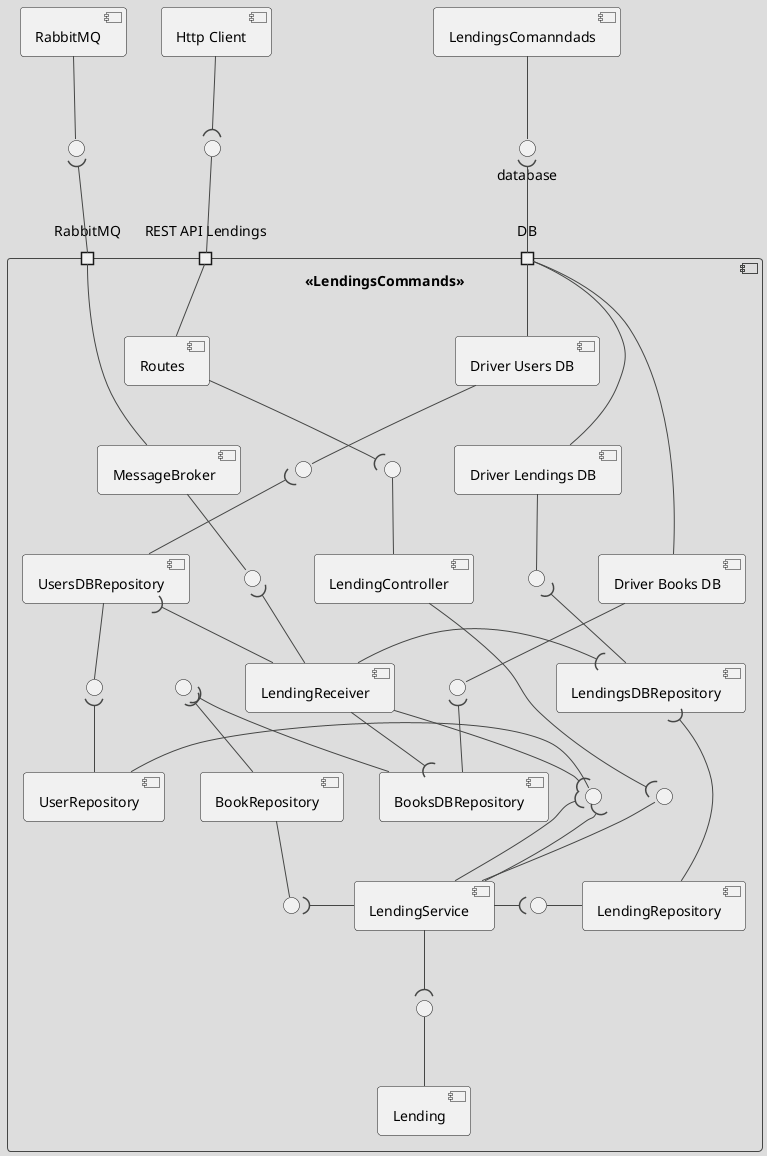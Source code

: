 @startuml
'https://plantuml.com/component-diagram

!theme toy
interface " " as LendingsDBInter

interface " " as HttpClient
interface " " as LendingsCompInter
interface "database" as LendingsDBInter

component "Http Client" as NodeHTTP

component "RabbitMQ" as LendingsComp
component "LendingsComanndads" as LendingsDB

component "<<LendingsCommands>>" as lends {

    portin "REST API Lendings" as out
    portin "RabbitMQ" as apiLendings
    portin "DB" as dbLendings

    component "Routes" as routes
    component "LendingController" as ctrl
    component "LendingService" as service
    component "Lending" as lend
    component "UsersDBRepository" as uRepo
    component "LendingReceiver" as sRepo
    component "LendingsDBRepository" as repo
    component "UserRepository" as uDriver
    component "LendingRepository" as driver
    component "Driver Users DB" as userHTTPDriver
    component "Driver Lendings DB" as lendDBDriver
    component "MessageBroker" as lendHTTPDriver

    interface " " as ctrlSer
    interface " " as routesCtr
    interface " " as model
    interface " " as lendDriver
    interface " " as userDriver
    interface " " as userHttpInterface
    interface " " as lendHttpInterface
    interface " " as lendDBInterface
    interface " " as userHttpInterface2

    component "BookRepository" as bDriver
    component "BooksDBRepository" as bRepo
    component "Driver Books DB" as bookHTTPDriver
    interface " " as bookDriver
    interface " " as bookHttpInterface
    interface " " as bookHttpInterface2
}

HttpClient -d- out
LendingsCompInter )-d- apiLendings
LendingsDBInter )-d- dbLendings

NodeHTTP -d-( HttpClient
LendingsDB -d- LendingsDBInter
LendingsComp -d- LendingsCompInter

routes -u- out
routes -d-( routesCtr
ctrl -u- routesCtr
ctrl -l[hidden]- uRepo

ctrl -d-( ctrlSer
service -u- ctrlSer

service -d-( model
lend -u- model

service -r-( lendDriver
driver -l- lendDriver

service -l-( userDriver
uDriver -r- userDriver
sRepo -r-( repo
sRepo -d-( bRepo
sRepo -l-( uRepo

driver -u-( repo

uDriver -u-( userHttpInterface
uRepo -d- userHttpInterface

sRepo -u-( lendHttpInterface
lendHTTPDriver -d- lendHttpInterface

repo -u-( lendDBInterface
lendDBDriver -d- lendDBInterface

uRepo -u-( userHttpInterface2
userHTTPDriver -d- userHttpInterface2

userHTTPDriver -u- dbLendings
bookHTTPDriver -u- dbLendings

lendHTTPDriver -u- apiLendings
lendDBDriver -u- dbLendings
lendHTTPDriver -r[hidden]- lendDBDriver

service -l-( bookDriver
bDriver -r- bookDriver

bRepo -u-( bookHttpInterface
bDriver -u-( bookHttpInterface

bookHTTPDriver -d- bookHttpInterface2
bRepo -u-( bookHttpInterface2

sRepo -d-( userDriver
service -u-( userDriver

@enduml
